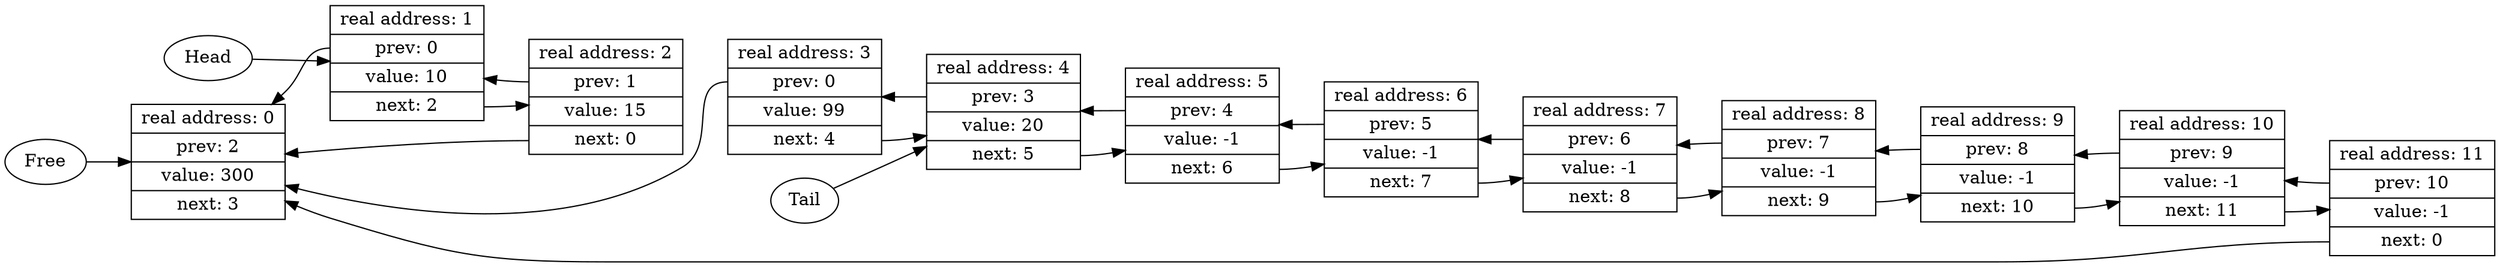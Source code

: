 
    digraph g {
        dpi      = 100
        compound  =  true;
        newrank   =  true;
        rankdir   =  LR;

    node0[shape=record, label=" real address: 0 | <p>prev: 2 | value: 300 | <n>next: 3"] 
 
node1[shape=record, label=" real address: 1 | <p>prev: 0 | value: 10 | <n>next: 2"] 
 
node2[shape=record, label=" real address: 2 | <p>prev: 1 | value: 15 | <n>next: 0"] 
 
node3[shape=record, label=" real address: 3 | <p>prev: 0 | value: 99 | <n>next: 4"] 
 
node4[shape=record, label=" real address: 4 | <p>prev: 3 | value: 20 | <n>next: 5"] 
 
node5[shape=record, label=" real address: 5 | <p>prev: 4 | value: -1 | <n>next: 6"] 
 
node6[shape=record, label=" real address: 6 | <p>prev: 5 | value: -1 | <n>next: 7"] 
 
node7[shape=record, label=" real address: 7 | <p>prev: 6 | value: -1 | <n>next: 8"] 
 
node8[shape=record, label=" real address: 8 | <p>prev: 7 | value: -1 | <n>next: 9"] 
 
node9[shape=record, label=" real address: 9 | <p>prev: 8 | value: -1 | <n>next: 10"] 
 
node10[shape=record, label=" real address: 10 | <p>prev: 9 | value: -1 | <n>next: 11"] 
 
node11[shape=record, label=" real address: 11 | <p>prev: 10 | value: -1 | <n>next: 0"] 
 
node0->node1->node2->node3->node4->node5->node6->node7->node8->node9->node10->node11[style=invis, weight=1, minlen="1.5"]
Free->node0
Head->node1
Tail->node4
node1:p -> node0 
node1:n -> node2 
node2:p -> node1 
node2:n -> node0 
node3:p -> node0 
node3:n -> node4 
node4:p -> node3 
node4:n -> node5 
node5:p -> node4 
node5:n -> node6 
node6:p -> node5 
node6:n -> node7 
node7:p -> node6 
node7:n -> node8 
node8:p -> node7 
node8:n -> node9 
node9:p -> node8 
node9:n -> node10 
node10:p -> node9 
node10:n -> node11 
node11:p -> node10 
node11:n -> node0 
}
